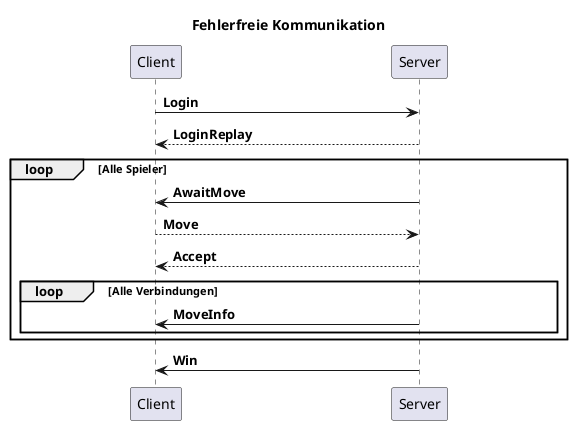 @startuml
skinparam ParticipantPadding 100

title Fehlerfreie Kommunikation

Client -> Server : **Login**
Server --> Client : **LoginReplay**

loop Alle Spieler
    Server -> Client : **AwaitMove**
    Client --> Server : **Move**
    Server --> Client : **Accept**
    loop Alle Verbindungen
        Server -> Client : **MoveInfo**
    end
end

Server -> Client : **Win**

@enduml
